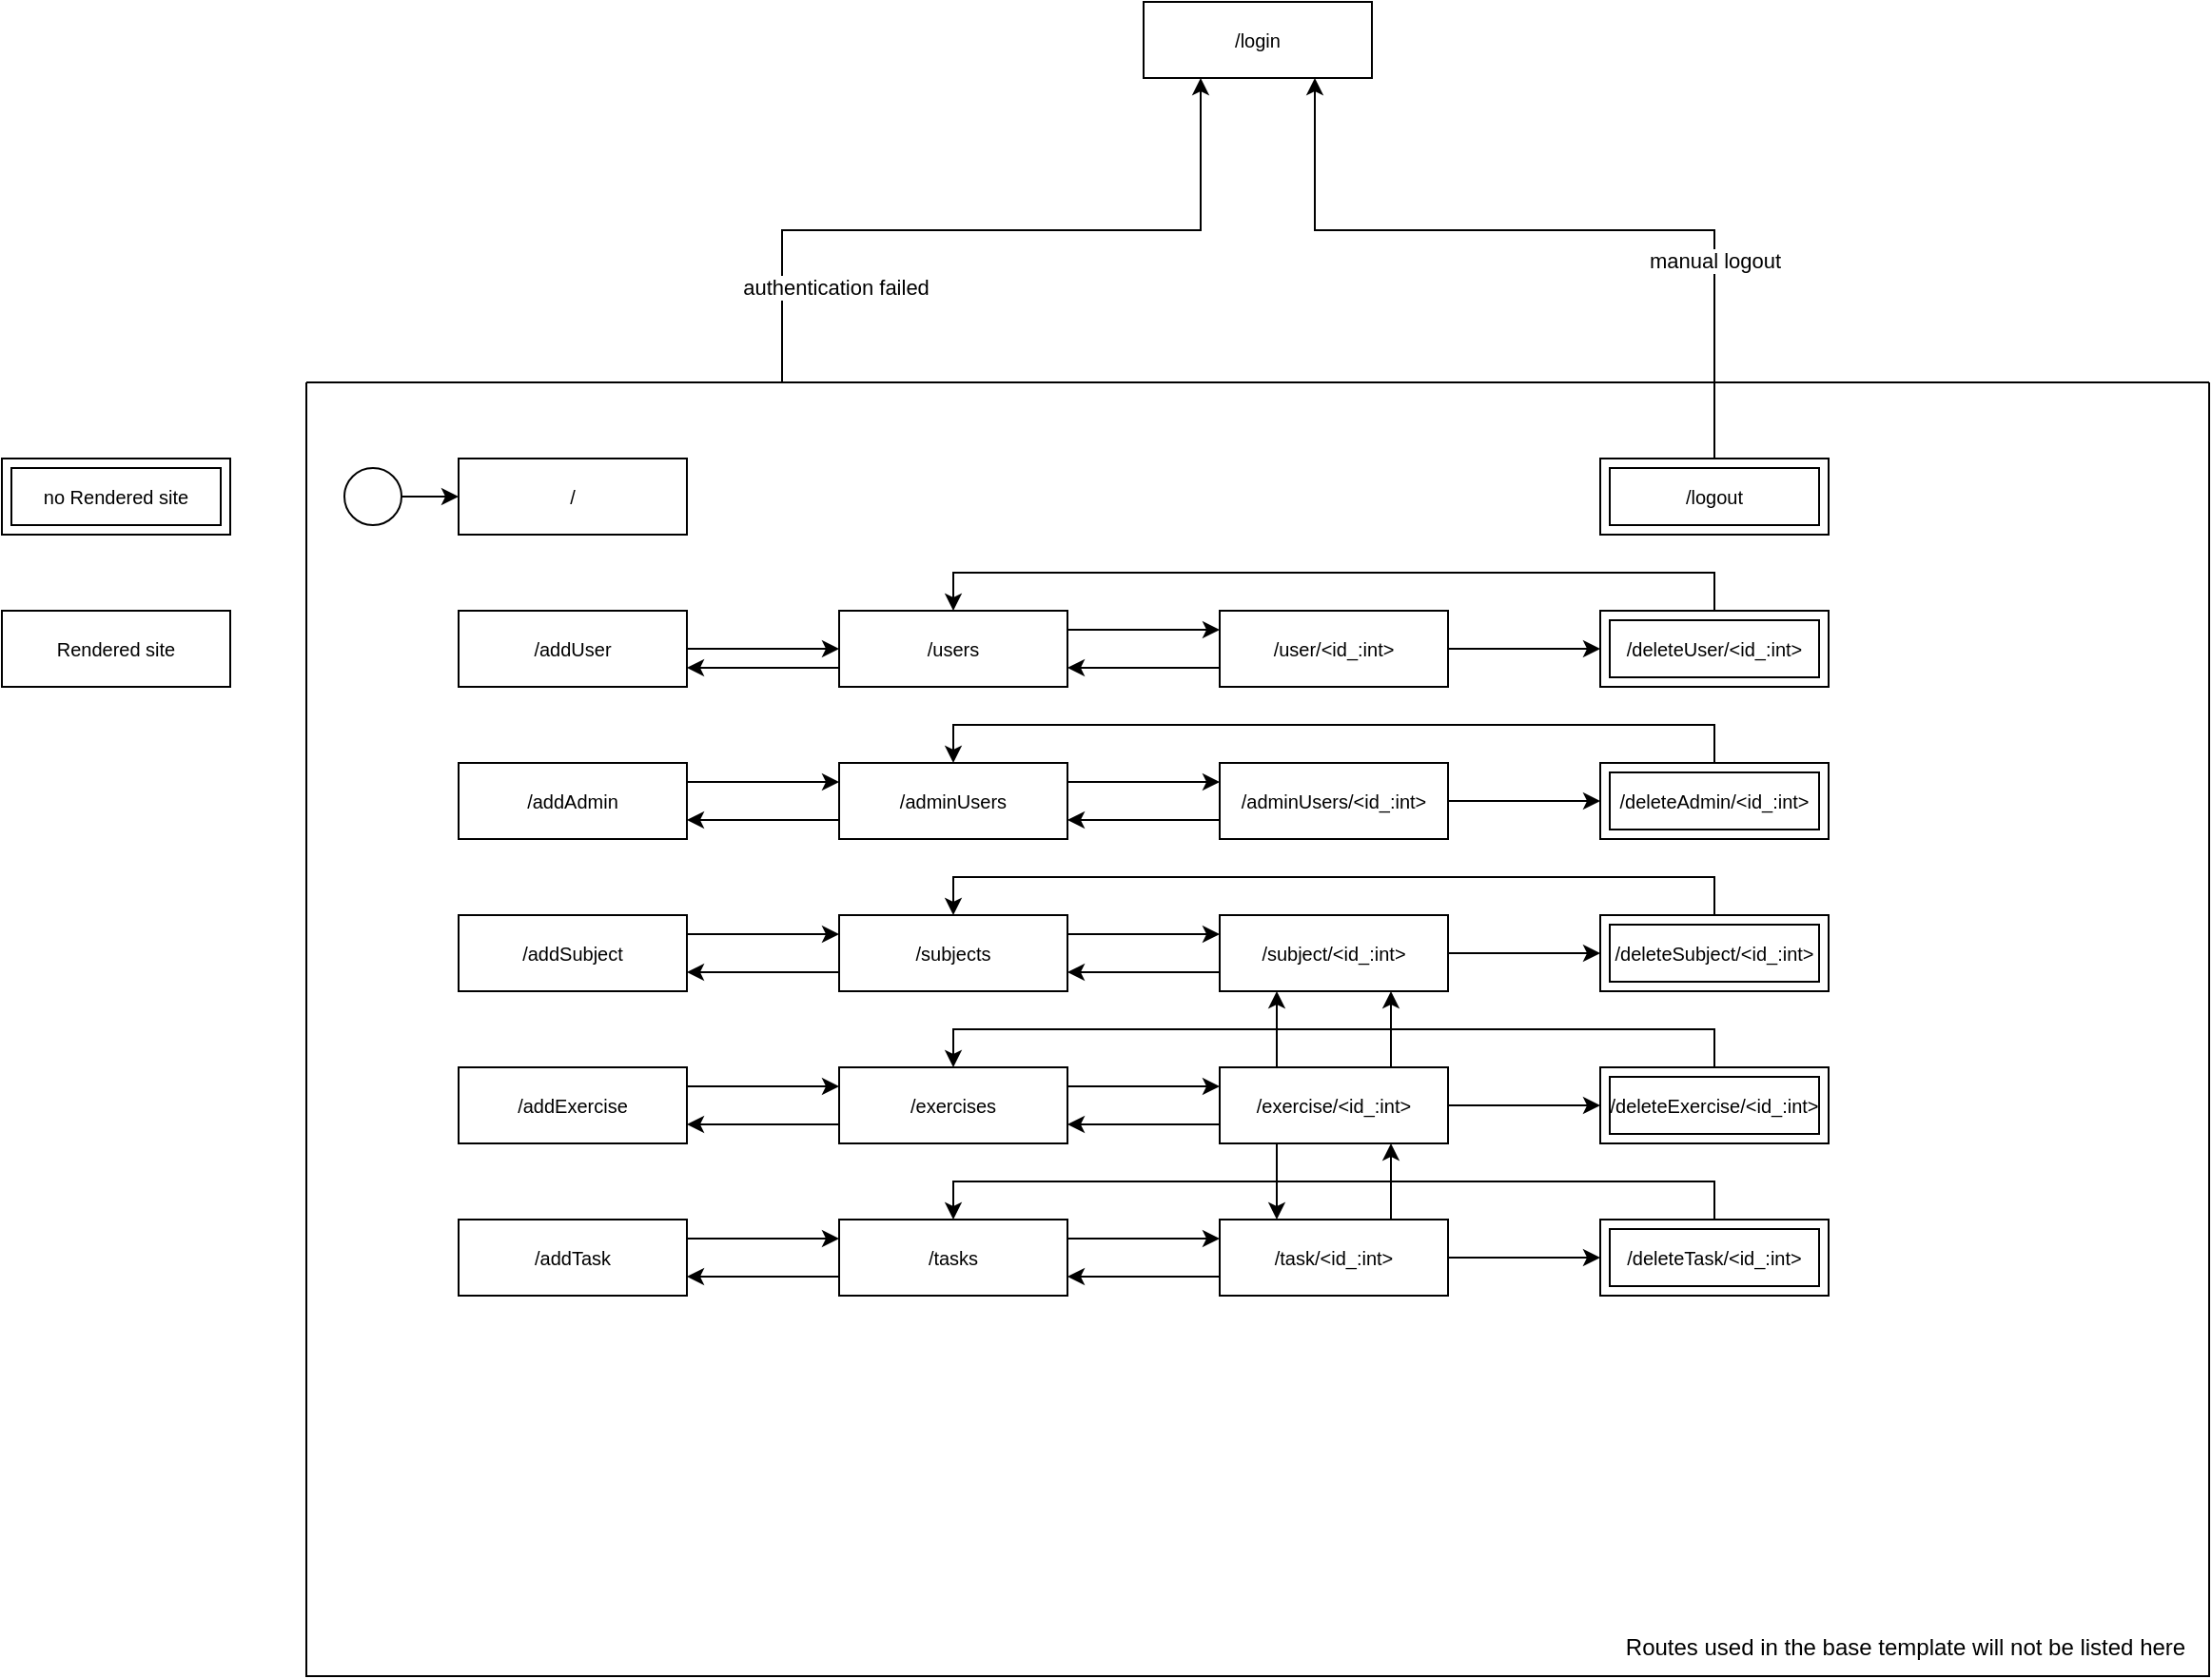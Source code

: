 <mxfile version="20.5.3" type="embed"><diagram name="Seite-1" id="cxQT5OqkQS1NuZ_NjJlK"><mxGraphModel dx="1556" dy="637" grid="1" gridSize="10" guides="1" tooltips="1" connect="1" arrows="1" fold="1" page="1" pageScale="1" pageWidth="827" pageHeight="1169" math="0" shadow="0"><root><mxCell id="0"/><mxCell id="1" parent="0"/><mxCell id="LWds2frH-b3ze7NJfMs8-12" style="edgeStyle=orthogonalEdgeStyle;rounded=0;orthogonalLoop=1;jettySize=auto;html=1;entryX=0.25;entryY=1;entryDx=0;entryDy=0;exitX=0.25;exitY=0;exitDx=0;exitDy=0;endSize=6;jumpSize=1;jumpStyle=line;" parent="1" source="LWds2frH-b3ze7NJfMs8-3" target="LWds2frH-b3ze7NJfMs8-5" edge="1"><mxGeometry relative="1" as="geometry"/></mxCell><mxCell id="LWds2frH-b3ze7NJfMs8-13" value="authentication failed" style="edgeLabel;html=1;align=center;verticalAlign=middle;resizable=0;points=[];" parent="LWds2frH-b3ze7NJfMs8-12" vertex="1" connectable="0"><mxGeometry x="0.168" relative="1" as="geometry"><mxPoint x="-114" y="30" as="offset"/></mxGeometry></mxCell><mxCell id="LWds2frH-b3ze7NJfMs8-3" value="" style="swimlane;startSize=0;" parent="1" vertex="1"><mxGeometry x="160" y="280" width="1000" height="680" as="geometry"/></mxCell><mxCell id="LWds2frH-b3ze7NJfMs8-4" value="&lt;font style=&quot;font-size: 10px;&quot;&gt;/&lt;/font&gt;" style="rounded=0;whiteSpace=wrap;html=1;" parent="LWds2frH-b3ze7NJfMs8-3" vertex="1"><mxGeometry x="80" y="40" width="120" height="40" as="geometry"/></mxCell><mxCell id="LWds2frH-b3ze7NJfMs8-14" value="&lt;font style=&quot;font-size: 10px;&quot;&gt;/logout&lt;/font&gt;" style="shape=ext;margin=3;double=1;whiteSpace=wrap;html=1;align=center;" parent="LWds2frH-b3ze7NJfMs8-3" vertex="1"><mxGeometry x="680" y="40" width="120" height="40" as="geometry"/></mxCell><mxCell id="LWds2frH-b3ze7NJfMs8-18" style="edgeStyle=orthogonalEdgeStyle;rounded=0;orthogonalLoop=1;jettySize=auto;html=1;entryX=0;entryY=0.5;entryDx=0;entryDy=0;" parent="LWds2frH-b3ze7NJfMs8-3" source="LWds2frH-b3ze7NJfMs8-17" target="LWds2frH-b3ze7NJfMs8-4" edge="1"><mxGeometry relative="1" as="geometry"/></mxCell><mxCell id="LWds2frH-b3ze7NJfMs8-17" value="" style="ellipse;whiteSpace=wrap;html=1;aspect=fixed;" parent="LWds2frH-b3ze7NJfMs8-3" vertex="1"><mxGeometry x="20" y="45" width="30" height="30" as="geometry"/></mxCell><mxCell id="LWds2frH-b3ze7NJfMs8-21" style="edgeStyle=orthogonalEdgeStyle;rounded=0;orthogonalLoop=1;jettySize=auto;html=1;entryX=0;entryY=0.25;entryDx=0;entryDy=0;exitX=1;exitY=0.25;exitDx=0;exitDy=0;" parent="LWds2frH-b3ze7NJfMs8-3" source="LWds2frH-b3ze7NJfMs8-19" target="LWds2frH-b3ze7NJfMs8-20" edge="1"><mxGeometry relative="1" as="geometry"/></mxCell><mxCell id="LWds2frH-b3ze7NJfMs8-58" style="edgeStyle=orthogonalEdgeStyle;rounded=0;orthogonalLoop=1;jettySize=auto;html=1;exitX=0;exitY=0.75;exitDx=0;exitDy=0;entryX=1;entryY=0.75;entryDx=0;entryDy=0;" parent="LWds2frH-b3ze7NJfMs8-3" source="LWds2frH-b3ze7NJfMs8-19" target="LWds2frH-b3ze7NJfMs8-30" edge="1"><mxGeometry relative="1" as="geometry"/></mxCell><mxCell id="LWds2frH-b3ze7NJfMs8-19" value="&lt;font style=&quot;font-size: 10px;&quot;&gt;/users&lt;/font&gt;" style="whiteSpace=wrap;html=1;align=center;" parent="LWds2frH-b3ze7NJfMs8-3" vertex="1"><mxGeometry x="280" y="120" width="120" height="40" as="geometry"/></mxCell><mxCell id="LWds2frH-b3ze7NJfMs8-22" style="edgeStyle=orthogonalEdgeStyle;rounded=0;orthogonalLoop=1;jettySize=auto;html=1;entryX=1;entryY=0.75;entryDx=0;entryDy=0;exitX=0;exitY=0.75;exitDx=0;exitDy=0;" parent="LWds2frH-b3ze7NJfMs8-3" source="LWds2frH-b3ze7NJfMs8-20" target="LWds2frH-b3ze7NJfMs8-19" edge="1"><mxGeometry relative="1" as="geometry"/></mxCell><mxCell id="LWds2frH-b3ze7NJfMs8-75" style="edgeStyle=orthogonalEdgeStyle;rounded=0;orthogonalLoop=1;jettySize=auto;html=1;entryX=0;entryY=0.5;entryDx=0;entryDy=0;" parent="LWds2frH-b3ze7NJfMs8-3" source="LWds2frH-b3ze7NJfMs8-20" target="LWds2frH-b3ze7NJfMs8-66" edge="1"><mxGeometry relative="1" as="geometry"/></mxCell><mxCell id="LWds2frH-b3ze7NJfMs8-20" value="&lt;font style=&quot;font-size: 10px;&quot;&gt;/user/&amp;lt;id_:int&amp;gt;&lt;/font&gt;" style="whiteSpace=wrap;html=1;align=center;" parent="LWds2frH-b3ze7NJfMs8-3" vertex="1"><mxGeometry x="480" y="120" width="120" height="40" as="geometry"/></mxCell><mxCell id="LWds2frH-b3ze7NJfMs8-27" style="edgeStyle=orthogonalEdgeStyle;rounded=0;orthogonalLoop=1;jettySize=auto;html=1;entryX=0;entryY=0.25;entryDx=0;entryDy=0;exitX=1;exitY=0.25;exitDx=0;exitDy=0;" parent="LWds2frH-b3ze7NJfMs8-3" source="LWds2frH-b3ze7NJfMs8-24" target="LWds2frH-b3ze7NJfMs8-25" edge="1"><mxGeometry relative="1" as="geometry"/></mxCell><mxCell id="LWds2frH-b3ze7NJfMs8-59" style="edgeStyle=orthogonalEdgeStyle;rounded=0;orthogonalLoop=1;jettySize=auto;html=1;exitX=0;exitY=0.75;exitDx=0;exitDy=0;entryX=1;entryY=0.75;entryDx=0;entryDy=0;" parent="LWds2frH-b3ze7NJfMs8-3" source="LWds2frH-b3ze7NJfMs8-24" target="LWds2frH-b3ze7NJfMs8-33" edge="1"><mxGeometry relative="1" as="geometry"/></mxCell><mxCell id="LWds2frH-b3ze7NJfMs8-24" value="&lt;font style=&quot;font-size: 10px;&quot;&gt;/adminUsers&lt;/font&gt;" style="whiteSpace=wrap;html=1;align=center;" parent="LWds2frH-b3ze7NJfMs8-3" vertex="1"><mxGeometry x="280" y="200" width="120" height="40" as="geometry"/></mxCell><mxCell id="LWds2frH-b3ze7NJfMs8-28" style="edgeStyle=orthogonalEdgeStyle;rounded=0;orthogonalLoop=1;jettySize=auto;html=1;entryX=1;entryY=0.75;entryDx=0;entryDy=0;exitX=0;exitY=0.75;exitDx=0;exitDy=0;" parent="LWds2frH-b3ze7NJfMs8-3" source="LWds2frH-b3ze7NJfMs8-25" target="LWds2frH-b3ze7NJfMs8-24" edge="1"><mxGeometry relative="1" as="geometry"/></mxCell><mxCell id="LWds2frH-b3ze7NJfMs8-74" style="edgeStyle=orthogonalEdgeStyle;rounded=0;orthogonalLoop=1;jettySize=auto;html=1;entryX=0;entryY=0.5;entryDx=0;entryDy=0;" parent="LWds2frH-b3ze7NJfMs8-3" source="LWds2frH-b3ze7NJfMs8-25" target="LWds2frH-b3ze7NJfMs8-67" edge="1"><mxGeometry relative="1" as="geometry"/></mxCell><mxCell id="LWds2frH-b3ze7NJfMs8-25" value="&lt;font style=&quot;font-size: 10px;&quot;&gt;/adminUsers/&amp;lt;id_:int&amp;gt;&lt;/font&gt;" style="whiteSpace=wrap;html=1;align=center;" parent="LWds2frH-b3ze7NJfMs8-3" vertex="1"><mxGeometry x="480" y="200" width="120" height="40" as="geometry"/></mxCell><mxCell id="LWds2frH-b3ze7NJfMs8-31" style="edgeStyle=orthogonalEdgeStyle;rounded=0;orthogonalLoop=1;jettySize=auto;html=1;entryX=0;entryY=0.5;entryDx=0;entryDy=0;" parent="LWds2frH-b3ze7NJfMs8-3" source="LWds2frH-b3ze7NJfMs8-30" target="LWds2frH-b3ze7NJfMs8-19" edge="1"><mxGeometry relative="1" as="geometry"/></mxCell><mxCell id="LWds2frH-b3ze7NJfMs8-30" value="&lt;font style=&quot;font-size: 10px;&quot;&gt;/addUser&lt;/font&gt;" style="whiteSpace=wrap;html=1;align=center;" parent="LWds2frH-b3ze7NJfMs8-3" vertex="1"><mxGeometry x="80" y="120" width="120" height="40" as="geometry"/></mxCell><mxCell id="LWds2frH-b3ze7NJfMs8-34" style="edgeStyle=orthogonalEdgeStyle;rounded=0;orthogonalLoop=1;jettySize=auto;html=1;entryX=0;entryY=0.25;entryDx=0;entryDy=0;exitX=1;exitY=0.25;exitDx=0;exitDy=0;" parent="LWds2frH-b3ze7NJfMs8-3" source="LWds2frH-b3ze7NJfMs8-33" target="LWds2frH-b3ze7NJfMs8-24" edge="1"><mxGeometry relative="1" as="geometry"/></mxCell><mxCell id="LWds2frH-b3ze7NJfMs8-33" value="&lt;font style=&quot;font-size: 10px;&quot;&gt;/addAdmin&lt;/font&gt;" style="whiteSpace=wrap;html=1;align=center;" parent="LWds2frH-b3ze7NJfMs8-3" vertex="1"><mxGeometry x="80" y="200" width="120" height="40" as="geometry"/></mxCell><mxCell id="LWds2frH-b3ze7NJfMs8-60" style="edgeStyle=orthogonalEdgeStyle;rounded=0;orthogonalLoop=1;jettySize=auto;html=1;exitX=0;exitY=0.75;exitDx=0;exitDy=0;entryX=1;entryY=0.75;entryDx=0;entryDy=0;" parent="LWds2frH-b3ze7NJfMs8-3" source="LWds2frH-b3ze7NJfMs8-36" target="LWds2frH-b3ze7NJfMs8-40" edge="1"><mxGeometry relative="1" as="geometry"/></mxCell><mxCell id="LWds2frH-b3ze7NJfMs8-36" value="&lt;span style=&quot;font-size: 10px;&quot;&gt;/subjects&lt;/span&gt;" style="whiteSpace=wrap;html=1;align=center;" parent="LWds2frH-b3ze7NJfMs8-3" vertex="1"><mxGeometry x="280" y="280" width="120" height="40" as="geometry"/></mxCell><mxCell id="LWds2frH-b3ze7NJfMs8-37" style="edgeStyle=orthogonalEdgeStyle;rounded=0;orthogonalLoop=1;jettySize=auto;html=1;entryX=1;entryY=0.75;entryDx=0;entryDy=0;exitX=0;exitY=0.75;exitDx=0;exitDy=0;" parent="LWds2frH-b3ze7NJfMs8-3" source="LWds2frH-b3ze7NJfMs8-38" target="LWds2frH-b3ze7NJfMs8-36" edge="1"><mxGeometry relative="1" as="geometry"/></mxCell><mxCell id="LWds2frH-b3ze7NJfMs8-73" style="edgeStyle=orthogonalEdgeStyle;rounded=0;orthogonalLoop=1;jettySize=auto;html=1;entryX=0;entryY=0.5;entryDx=0;entryDy=0;" parent="LWds2frH-b3ze7NJfMs8-3" source="LWds2frH-b3ze7NJfMs8-38" target="LWds2frH-b3ze7NJfMs8-68" edge="1"><mxGeometry relative="1" as="geometry"/></mxCell><mxCell id="LWds2frH-b3ze7NJfMs8-38" value="&lt;font style=&quot;font-size: 10px;&quot;&gt;/subject/&amp;lt;id_:int&amp;gt;&lt;/font&gt;" style="whiteSpace=wrap;html=1;align=center;" parent="LWds2frH-b3ze7NJfMs8-3" vertex="1"><mxGeometry x="480" y="280" width="120" height="40" as="geometry"/></mxCell><mxCell id="LWds2frH-b3ze7NJfMs8-35" style="edgeStyle=orthogonalEdgeStyle;rounded=0;orthogonalLoop=1;jettySize=auto;html=1;entryX=0;entryY=0.25;entryDx=0;entryDy=0;exitX=1;exitY=0.25;exitDx=0;exitDy=0;" parent="LWds2frH-b3ze7NJfMs8-3" source="LWds2frH-b3ze7NJfMs8-36" target="LWds2frH-b3ze7NJfMs8-38" edge="1"><mxGeometry relative="1" as="geometry"/></mxCell><mxCell id="LWds2frH-b3ze7NJfMs8-39" style="edgeStyle=orthogonalEdgeStyle;rounded=0;orthogonalLoop=1;jettySize=auto;html=1;entryX=0;entryY=0.25;entryDx=0;entryDy=0;exitX=1;exitY=0.25;exitDx=0;exitDy=0;" parent="LWds2frH-b3ze7NJfMs8-3" source="LWds2frH-b3ze7NJfMs8-40" target="LWds2frH-b3ze7NJfMs8-36" edge="1"><mxGeometry relative="1" as="geometry"/></mxCell><mxCell id="LWds2frH-b3ze7NJfMs8-40" value="&lt;font style=&quot;font-size: 10px;&quot;&gt;/addSubject&lt;/font&gt;" style="whiteSpace=wrap;html=1;align=center;" parent="LWds2frH-b3ze7NJfMs8-3" vertex="1"><mxGeometry x="80" y="280" width="120" height="40" as="geometry"/></mxCell><mxCell id="LWds2frH-b3ze7NJfMs8-61" style="edgeStyle=orthogonalEdgeStyle;rounded=0;orthogonalLoop=1;jettySize=auto;html=1;exitX=0;exitY=0.75;exitDx=0;exitDy=0;entryX=1;entryY=0.75;entryDx=0;entryDy=0;" parent="LWds2frH-b3ze7NJfMs8-3" source="LWds2frH-b3ze7NJfMs8-42" target="LWds2frH-b3ze7NJfMs8-46" edge="1"><mxGeometry relative="1" as="geometry"/></mxCell><mxCell id="LWds2frH-b3ze7NJfMs8-42" value="&lt;font style=&quot;font-size: 10px;&quot;&gt;/exercises&lt;/font&gt;" style="whiteSpace=wrap;html=1;align=center;" parent="LWds2frH-b3ze7NJfMs8-3" vertex="1"><mxGeometry x="280" y="360" width="120" height="40" as="geometry"/></mxCell><mxCell id="LWds2frH-b3ze7NJfMs8-43" style="edgeStyle=orthogonalEdgeStyle;rounded=0;orthogonalLoop=1;jettySize=auto;html=1;entryX=1;entryY=0.75;entryDx=0;entryDy=0;exitX=0;exitY=0.75;exitDx=0;exitDy=0;" parent="LWds2frH-b3ze7NJfMs8-3" source="LWds2frH-b3ze7NJfMs8-44" target="LWds2frH-b3ze7NJfMs8-42" edge="1"><mxGeometry relative="1" as="geometry"/></mxCell><mxCell id="LWds2frH-b3ze7NJfMs8-72" style="edgeStyle=orthogonalEdgeStyle;rounded=0;orthogonalLoop=1;jettySize=auto;html=1;entryX=0;entryY=0.5;entryDx=0;entryDy=0;" parent="LWds2frH-b3ze7NJfMs8-3" source="LWds2frH-b3ze7NJfMs8-44" target="LWds2frH-b3ze7NJfMs8-69" edge="1"><mxGeometry relative="1" as="geometry"/></mxCell><mxCell id="LWds2frH-b3ze7NJfMs8-44" value="&lt;font style=&quot;font-size: 10px;&quot;&gt;/exercise/&amp;lt;id_:int&amp;gt;&lt;/font&gt;" style="whiteSpace=wrap;html=1;align=center;" parent="LWds2frH-b3ze7NJfMs8-3" vertex="1"><mxGeometry x="480" y="360" width="120" height="40" as="geometry"/></mxCell><mxCell id="LWds2frH-b3ze7NJfMs8-41" style="edgeStyle=orthogonalEdgeStyle;rounded=0;orthogonalLoop=1;jettySize=auto;html=1;entryX=0;entryY=0.25;entryDx=0;entryDy=0;exitX=1;exitY=0.25;exitDx=0;exitDy=0;" parent="LWds2frH-b3ze7NJfMs8-3" source="LWds2frH-b3ze7NJfMs8-42" target="LWds2frH-b3ze7NJfMs8-44" edge="1"><mxGeometry relative="1" as="geometry"/></mxCell><mxCell id="LWds2frH-b3ze7NJfMs8-45" style="edgeStyle=orthogonalEdgeStyle;rounded=0;orthogonalLoop=1;jettySize=auto;html=1;entryX=0;entryY=0.25;entryDx=0;entryDy=0;exitX=1;exitY=0.25;exitDx=0;exitDy=0;" parent="LWds2frH-b3ze7NJfMs8-3" source="LWds2frH-b3ze7NJfMs8-46" target="LWds2frH-b3ze7NJfMs8-42" edge="1"><mxGeometry relative="1" as="geometry"/></mxCell><mxCell id="LWds2frH-b3ze7NJfMs8-46" value="&lt;font style=&quot;font-size: 10px;&quot;&gt;/addExercise&lt;/font&gt;" style="whiteSpace=wrap;html=1;align=center;" parent="LWds2frH-b3ze7NJfMs8-3" vertex="1"><mxGeometry x="80" y="360" width="120" height="40" as="geometry"/></mxCell><mxCell id="LWds2frH-b3ze7NJfMs8-62" style="edgeStyle=orthogonalEdgeStyle;rounded=0;orthogonalLoop=1;jettySize=auto;html=1;exitX=0;exitY=0.75;exitDx=0;exitDy=0;entryX=1;entryY=0.75;entryDx=0;entryDy=0;" parent="LWds2frH-b3ze7NJfMs8-3" source="LWds2frH-b3ze7NJfMs8-47" target="LWds2frH-b3ze7NJfMs8-52" edge="1"><mxGeometry relative="1" as="geometry"/></mxCell><mxCell id="LWds2frH-b3ze7NJfMs8-47" value="&lt;font style=&quot;font-size: 10px;&quot;&gt;/tasks&lt;/font&gt;" style="whiteSpace=wrap;html=1;align=center;" parent="LWds2frH-b3ze7NJfMs8-3" vertex="1"><mxGeometry x="280" y="440" width="120" height="40" as="geometry"/></mxCell><mxCell id="LWds2frH-b3ze7NJfMs8-48" style="edgeStyle=orthogonalEdgeStyle;rounded=0;orthogonalLoop=1;jettySize=auto;html=1;entryX=1;entryY=0.75;entryDx=0;entryDy=0;exitX=0;exitY=0.75;exitDx=0;exitDy=0;" parent="LWds2frH-b3ze7NJfMs8-3" source="LWds2frH-b3ze7NJfMs8-49" target="LWds2frH-b3ze7NJfMs8-47" edge="1"><mxGeometry relative="1" as="geometry"/></mxCell><mxCell id="LWds2frH-b3ze7NJfMs8-53" style="edgeStyle=orthogonalEdgeStyle;rounded=0;orthogonalLoop=1;jettySize=auto;html=1;entryX=0.75;entryY=1;entryDx=0;entryDy=0;exitX=0.75;exitY=0;exitDx=0;exitDy=0;" parent="LWds2frH-b3ze7NJfMs8-3" source="LWds2frH-b3ze7NJfMs8-49" target="LWds2frH-b3ze7NJfMs8-44" edge="1"><mxGeometry relative="1" as="geometry"/></mxCell><mxCell id="LWds2frH-b3ze7NJfMs8-71" style="edgeStyle=orthogonalEdgeStyle;rounded=0;orthogonalLoop=1;jettySize=auto;html=1;entryX=0;entryY=0.5;entryDx=0;entryDy=0;" parent="LWds2frH-b3ze7NJfMs8-3" source="LWds2frH-b3ze7NJfMs8-49" target="LWds2frH-b3ze7NJfMs8-70" edge="1"><mxGeometry relative="1" as="geometry"/></mxCell><mxCell id="LWds2frH-b3ze7NJfMs8-49" value="&lt;font style=&quot;font-size: 10px;&quot;&gt;/task/&amp;lt;id_:int&amp;gt;&lt;/font&gt;" style="whiteSpace=wrap;html=1;align=center;" parent="LWds2frH-b3ze7NJfMs8-3" vertex="1"><mxGeometry x="480" y="440" width="120" height="40" as="geometry"/></mxCell><mxCell id="LWds2frH-b3ze7NJfMs8-50" style="edgeStyle=orthogonalEdgeStyle;rounded=0;orthogonalLoop=1;jettySize=auto;html=1;entryX=0;entryY=0.25;entryDx=0;entryDy=0;exitX=1;exitY=0.25;exitDx=0;exitDy=0;" parent="LWds2frH-b3ze7NJfMs8-3" source="LWds2frH-b3ze7NJfMs8-47" target="LWds2frH-b3ze7NJfMs8-49" edge="1"><mxGeometry relative="1" as="geometry"/></mxCell><mxCell id="LWds2frH-b3ze7NJfMs8-51" style="edgeStyle=orthogonalEdgeStyle;rounded=0;orthogonalLoop=1;jettySize=auto;html=1;entryX=0;entryY=0.25;entryDx=0;entryDy=0;exitX=1;exitY=0.25;exitDx=0;exitDy=0;" parent="LWds2frH-b3ze7NJfMs8-3" source="LWds2frH-b3ze7NJfMs8-52" target="LWds2frH-b3ze7NJfMs8-47" edge="1"><mxGeometry relative="1" as="geometry"/></mxCell><mxCell id="LWds2frH-b3ze7NJfMs8-52" value="&lt;font style=&quot;font-size: 10px;&quot;&gt;/addTask&lt;/font&gt;" style="whiteSpace=wrap;html=1;align=center;" parent="LWds2frH-b3ze7NJfMs8-3" vertex="1"><mxGeometry x="80" y="440" width="120" height="40" as="geometry"/></mxCell><mxCell id="LWds2frH-b3ze7NJfMs8-54" style="edgeStyle=orthogonalEdgeStyle;rounded=0;orthogonalLoop=1;jettySize=auto;html=1;entryX=0.25;entryY=0;entryDx=0;entryDy=0;exitX=0.25;exitY=1;exitDx=0;exitDy=0;" parent="LWds2frH-b3ze7NJfMs8-3" source="LWds2frH-b3ze7NJfMs8-44" target="LWds2frH-b3ze7NJfMs8-49" edge="1"><mxGeometry relative="1" as="geometry"/></mxCell><mxCell id="LWds2frH-b3ze7NJfMs8-55" style="edgeStyle=orthogonalEdgeStyle;rounded=0;orthogonalLoop=1;jettySize=auto;html=1;entryX=0.75;entryY=1;entryDx=0;entryDy=0;exitX=0.75;exitY=0;exitDx=0;exitDy=0;" parent="LWds2frH-b3ze7NJfMs8-3" source="LWds2frH-b3ze7NJfMs8-44" target="LWds2frH-b3ze7NJfMs8-38" edge="1"><mxGeometry relative="1" as="geometry"><mxPoint x="580" y="450" as="sourcePoint"/><mxPoint x="580" y="410" as="targetPoint"/></mxGeometry></mxCell><mxCell id="LWds2frH-b3ze7NJfMs8-57" style="edgeStyle=orthogonalEdgeStyle;rounded=0;orthogonalLoop=1;jettySize=auto;html=1;entryX=0.25;entryY=1;entryDx=0;entryDy=0;exitX=0.25;exitY=0;exitDx=0;exitDy=0;" parent="LWds2frH-b3ze7NJfMs8-3" source="LWds2frH-b3ze7NJfMs8-44" target="LWds2frH-b3ze7NJfMs8-38" edge="1"><mxGeometry relative="1" as="geometry"><mxPoint x="520" y="410" as="sourcePoint"/><mxPoint x="520" y="450" as="targetPoint"/><Array as="points"/></mxGeometry></mxCell><mxCell id="LWds2frH-b3ze7NJfMs8-63" value="Routes used in the base template will not be listed here" style="text;html=1;align=center;verticalAlign=middle;resizable=0;points=[];autosize=1;strokeColor=none;fillColor=none;" parent="LWds2frH-b3ze7NJfMs8-3" vertex="1"><mxGeometry x="680" y="650" width="320" height="30" as="geometry"/></mxCell><mxCell id="LWds2frH-b3ze7NJfMs8-76" style="edgeStyle=orthogonalEdgeStyle;rounded=0;orthogonalLoop=1;jettySize=auto;html=1;entryX=0.5;entryY=0;entryDx=0;entryDy=0;exitX=0.5;exitY=0;exitDx=0;exitDy=0;" parent="LWds2frH-b3ze7NJfMs8-3" source="LWds2frH-b3ze7NJfMs8-66" target="LWds2frH-b3ze7NJfMs8-19" edge="1"><mxGeometry relative="1" as="geometry"/></mxCell><mxCell id="LWds2frH-b3ze7NJfMs8-66" value="&lt;font style=&quot;font-size: 10px;&quot;&gt;/deleteUser/&amp;lt;id_:int&amp;gt;&lt;/font&gt;" style="shape=ext;margin=3;double=1;whiteSpace=wrap;html=1;align=center;" parent="LWds2frH-b3ze7NJfMs8-3" vertex="1"><mxGeometry x="680" y="120" width="120" height="40" as="geometry"/></mxCell><mxCell id="LWds2frH-b3ze7NJfMs8-77" style="edgeStyle=orthogonalEdgeStyle;rounded=0;orthogonalLoop=1;jettySize=auto;html=1;entryX=0.5;entryY=0;entryDx=0;entryDy=0;exitX=0.5;exitY=0;exitDx=0;exitDy=0;" parent="LWds2frH-b3ze7NJfMs8-3" source="LWds2frH-b3ze7NJfMs8-67" target="LWds2frH-b3ze7NJfMs8-24" edge="1"><mxGeometry relative="1" as="geometry"/></mxCell><mxCell id="LWds2frH-b3ze7NJfMs8-67" value="&lt;font style=&quot;font-size: 10px;&quot;&gt;/deleteAdmin/&amp;lt;id_:int&amp;gt;&lt;/font&gt;" style="shape=ext;margin=3;double=1;whiteSpace=wrap;html=1;align=center;" parent="LWds2frH-b3ze7NJfMs8-3" vertex="1"><mxGeometry x="680" y="200" width="120" height="40" as="geometry"/></mxCell><mxCell id="LWds2frH-b3ze7NJfMs8-78" style="edgeStyle=orthogonalEdgeStyle;rounded=0;orthogonalLoop=1;jettySize=auto;html=1;entryX=0.5;entryY=0;entryDx=0;entryDy=0;exitX=0.5;exitY=0;exitDx=0;exitDy=0;" parent="LWds2frH-b3ze7NJfMs8-3" source="LWds2frH-b3ze7NJfMs8-68" target="LWds2frH-b3ze7NJfMs8-36" edge="1"><mxGeometry relative="1" as="geometry"/></mxCell><mxCell id="LWds2frH-b3ze7NJfMs8-68" value="&lt;font style=&quot;font-size: 10px;&quot;&gt;/deleteSubject/&amp;lt;id_:int&amp;gt;&lt;/font&gt;" style="shape=ext;margin=3;double=1;whiteSpace=wrap;html=1;align=center;" parent="LWds2frH-b3ze7NJfMs8-3" vertex="1"><mxGeometry x="680" y="280" width="120" height="40" as="geometry"/></mxCell><mxCell id="LWds2frH-b3ze7NJfMs8-79" style="edgeStyle=orthogonalEdgeStyle;rounded=0;orthogonalLoop=1;jettySize=auto;html=1;entryX=0.5;entryY=0;entryDx=0;entryDy=0;exitX=0.5;exitY=0;exitDx=0;exitDy=0;" parent="LWds2frH-b3ze7NJfMs8-3" source="LWds2frH-b3ze7NJfMs8-69" target="LWds2frH-b3ze7NJfMs8-42" edge="1"><mxGeometry relative="1" as="geometry"/></mxCell><mxCell id="LWds2frH-b3ze7NJfMs8-69" value="&lt;font style=&quot;font-size: 10px;&quot;&gt;/deleteExercise/&amp;lt;id_:int&amp;gt;&lt;/font&gt;" style="shape=ext;margin=3;double=1;whiteSpace=wrap;html=1;align=center;" parent="LWds2frH-b3ze7NJfMs8-3" vertex="1"><mxGeometry x="680" y="360" width="120" height="40" as="geometry"/></mxCell><mxCell id="LWds2frH-b3ze7NJfMs8-80" style="edgeStyle=orthogonalEdgeStyle;rounded=0;orthogonalLoop=1;jettySize=auto;html=1;entryX=0.5;entryY=0;entryDx=0;entryDy=0;exitX=0.5;exitY=0;exitDx=0;exitDy=0;" parent="LWds2frH-b3ze7NJfMs8-3" source="LWds2frH-b3ze7NJfMs8-70" target="LWds2frH-b3ze7NJfMs8-47" edge="1"><mxGeometry relative="1" as="geometry"/></mxCell><mxCell id="LWds2frH-b3ze7NJfMs8-70" value="&lt;font style=&quot;font-size: 10px;&quot;&gt;/deleteTask/&amp;lt;id_:int&amp;gt;&lt;/font&gt;" style="shape=ext;margin=3;double=1;whiteSpace=wrap;html=1;align=center;" parent="LWds2frH-b3ze7NJfMs8-3" vertex="1"><mxGeometry x="680" y="440" width="120" height="40" as="geometry"/></mxCell><mxCell id="LWds2frH-b3ze7NJfMs8-5" value="&lt;font style=&quot;font-size: 10px;&quot;&gt;/login&lt;/font&gt;" style="rounded=0;whiteSpace=wrap;html=1;" parent="1" vertex="1"><mxGeometry x="600" y="80" width="120" height="40" as="geometry"/></mxCell><mxCell id="LWds2frH-b3ze7NJfMs8-10" value="&lt;font style=&quot;font-size: 10px;&quot;&gt;no Rendered site&lt;/font&gt;" style="shape=ext;margin=3;double=1;whiteSpace=wrap;html=1;align=center;" parent="1" vertex="1"><mxGeometry y="320" width="120" height="40" as="geometry"/></mxCell><mxCell id="LWds2frH-b3ze7NJfMs8-11" value="&lt;font style=&quot;font-size: 10px;&quot;&gt;Rendered site&lt;/font&gt;" style="whiteSpace=wrap;html=1;align=center;" parent="1" vertex="1"><mxGeometry y="400" width="120" height="40" as="geometry"/></mxCell><mxCell id="LWds2frH-b3ze7NJfMs8-15" style="edgeStyle=orthogonalEdgeStyle;rounded=0;orthogonalLoop=1;jettySize=auto;html=1;entryX=0.75;entryY=1;entryDx=0;entryDy=0;exitX=0.5;exitY=0;exitDx=0;exitDy=0;" parent="1" source="LWds2frH-b3ze7NJfMs8-14" target="LWds2frH-b3ze7NJfMs8-5" edge="1"><mxGeometry relative="1" as="geometry"><Array as="points"><mxPoint x="860" y="200"/><mxPoint x="588" y="200"/></Array></mxGeometry></mxCell><mxCell id="LWds2frH-b3ze7NJfMs8-16" value="manual logout" style="edgeLabel;html=1;align=center;verticalAlign=middle;resizable=0;points=[];" parent="LWds2frH-b3ze7NJfMs8-15" vertex="1" connectable="0"><mxGeometry x="-0.692" relative="1" as="geometry"><mxPoint y="-41" as="offset"/></mxGeometry></mxCell></root></mxGraphModel></diagram></mxfile>